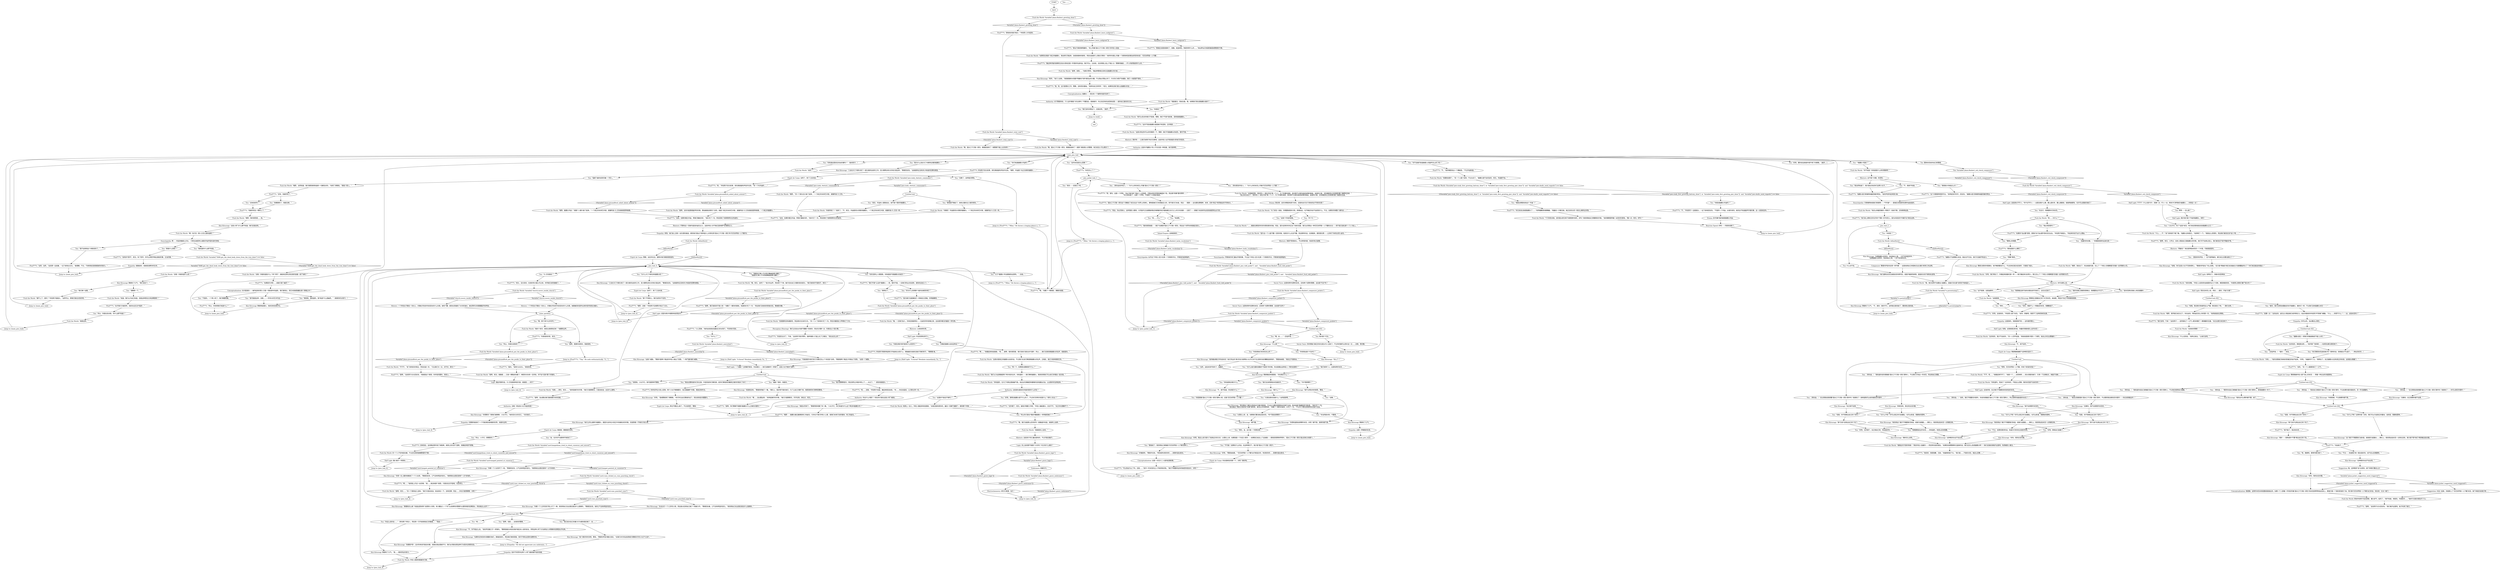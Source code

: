 # PLAZA / PISSFLAUBERT AND FTW
# Near Kineema, two young gentlemen wishing to introduce Martinaise to the SKULLS brand are idling away, looking at the beast of a motor carriage. It is possible to get their jackets if you succeed the red check.
# ==================================================
digraph G {
	  0 [label="START"];
	  1 [label="input"];
	  2 [label="Kim Kitsuragi: “即使没有，我也完全没问题。”"];
	  3 [label="Half Light: 暗示他们是了不起的骷髅头。来吧！"];
	  4 [label="Untitled hub"];
	  5 [label="Pissf****t: “是啊，没必要在我们面前展示你的权威。”"];
	  6 [label="Fuck the World: Variable[\"yard.cuno_clicked_on_cuno_punching_check\"]"];
	  7 [label="Variable[\"yard.cuno_clicked_on_cuno_punching_check\"]", shape=diamond];
	  8 [label="!(Variable[\"yard.cuno_clicked_on_cuno_punching_check\"])", shape=diamond];
	  9 [label="Fuck the World: Variable[\"yard.hangedman_tried_to_shoot_cunoesse_and_missed\"]"];
	  10 [label="Variable[\"yard.hangedman_tried_to_shoot_cunoesse_and_missed\"]", shape=diamond];
	  11 [label="!(Variable[\"yard.hangedman_tried_to_shoot_cunoesse_and_missed\"])", shape=diamond];
	  12 [label="Pissf****t: “你说的太对了，干弟，”金发男子表示赞同，挑衅地朝人行道上吐了口唾沫。“现在会怎么样？”"];
	  13 [label="Savoir Faire: 这里有两件狂野的夹克，还有两个狂野的警察，这会是巧合吗？"];
	  14 [label="Fuck the World: “去他妈的警察！！！”"];
	  15 [label="Composure: 警督的声音向往常一样平静——这是他用自己的配枪见证过暴力和死亡的证明。"];
	  16 [label="Pissf****t: “夹克怎么了？”"];
	  17 [label="You: “你为什么觉得那个组织会接受你呢？”"];
	  18 [label="You: “喂，金……”（压低声音。）"];
	  19 [label="Half Light: 这些家伙不吓人，*你*也不吓人——这里没我什么事。要么是祈求，要么是霸凌。或者两者都有。也许可以直接问他们？"];
	  20 [label="Kim Kitsuragi: “可能是因为他们的行为模式怎么个*非语言*法吧，”警督替两个叛逆少年做出了回答。“这是一个威胁。”"];
	  21 [label="Pissf****t: “话说，如果你看见辛迪，带我们像她问好，”他补充了一句，然后回到了他刚刚拜访过的虚空。"];
	  22 [label="Fuck the World: “哦耶，”另一个家伙也兴奋了起来。“一个真正的未来艺术家，就像阿诺·凡·艾克。”"];
	  23 [label="You: “那我就不确定了。她有点康米主义者的倾向。”"];
	  24 [label="Suggestion: 哦，这种需求*会*出现的。接下来我们要这么办："];
	  25 [label="Fuck the World: IsKimHere()"];
	  26 [label="IsKimHere()", shape=diamond];
	  27 [label="!(IsKimHere())", shape=diamond];
	  28 [label="You: “那是什么意思？”"];
	  29 [label="You: “骷髅头国王！把我们的脑袋做成干缩人头吧！”"];
	  30 [label="Conceptualization: 很遗憾。这两件夹克本来是要成就彼此的。如果一个人穿着一件背后写着‘弱水三千只取一尿饮’的夹克孤零零地站在街上，那就只是一个喜欢尿液的个体。而只靠‘花花世界我一人干翻’自己的话，坦白讲，又太一般了。"];
	  31 [label="Fuck the World: Variable[\"plaza.pissandfuck_asked_about_armour\"]"];
	  32 [label="Variable[\"plaza.pissandfuck_asked_about_armour\"]", shape=diamond];
	  33 [label="!(Variable[\"plaza.pissandfuck_asked_about_armour\"])", shape=diamond];
	  34 [label="Rhetoric: 这不是个问题，别深究。"];
	  35 [label="Pissf****t: “当然，当然，”金发男一边说着，一边飞快地点点头。“能理解。不过，干弟和我还是很感谢你的努力。”"];
	  36 [label="You: “我只想聊聊音乐，现在突然之间就冲突上了……太过了。”（紧张地摇摇头。）"];
	  37 [label="Kim Kitsuragi: “你想聊天？那我们就聊聊，小伙子们。”他的目光与你交汇。“问问他们。”"];
	  38 [label="Fuck the World: “是啊，老兄……”另一个很快加入进来。“我们只是说说话，高谈阔论一下。没有犯罪。而且……你也只是想聊聊，对吧？”"];
	  39 [label="Fuck the World: “不不不，”他飞快地向你保证，然后后退一步。“只比我们大一点，对不对，尿兄？”"];
	  40 [label="You: “炸了它！”"];
	  41 [label="Kim Kitsuragi: “哇哦，你们这些小伙子可真有野心，”警督的声音在广场上回荡。“还只是*预备役*就已经准备在计划颠覆骷颅头了？你们肯定能走的很远！”"];
	  42 [label="Untitled hub (02)"];
	  43 [label="You: “你打算把夹克送给我们吗？那样的话，拒绝就太不礼貌了。”（伸出你的手。）"];
	  44 [label="Jump to: [main_piss_hub]"];
	  45 [label="Logic: 坟上加坟那不就是个大坑吗？坑又有什么难的？"];
	  46 [label="Encyclopedia: 尽管他的词汇量似乎很贫瘠，不过这个年轻人至少在某一个领域有专长，尽管真的挺狭隘的。"];
	  47 [label="Fuck the World: “因为当一个人能干翻一切的时候，他其实什么也没干翻。而且那样的话，在我看来，感觉很光荣——让你的下体完全深入虚无。”"];
	  48 [label="Fuck the World: “如果现在我是个真正的骷髅头，我会把它顶起来，涂成棕榈树的颜色，然后在底部打上霓虹灯照亮！”他同伴衣服上写着一个更简单但却更加讲究的标语：‘花花世界我一人干翻’。"];
	  49 [label="You: “我为什么没在马丁内斯附近看到骷髅头？”"];
	  50 [label="Pissf****t: “他被吊死在一颗树上了。”"];
	  51 [label="Kim Kitsuragi: “什么事？”"];
	  52 [label="You: （提高你的声音。）“还不是预备役，都已经立志要当国王了？”"];
	  53 [label="Pissf****t: “你真他妈的老，老兄。”"];
	  54 [label="Logic: 据此判断的话，凡·艾克是某种音乐家。或者是……杀手？"];
	  55 [label="Fuck the World: “去你妈的，我才不会给你，”另一人厉声说道。“我爸爸是德尔塔的一个律师。他会让你交出警徽的！”"];
	  56 [label="Kim Kitsuragi: “没事的。反正我哪件都不会穿。”"];
	  57 [label="You: “我们换个话题。”"];
	  58 [label="Jump to: [main_piss_hub]"];
	  59 [label="Pissf****t: 你的吼声在大街上回荡，两个小伙子微微颤抖，低头看着脚下的鞋，假装没有听见。"];
	  60 [label="Jump to: [piss_hub_4]"];
	  61 [label="You: “我已经对自己的暴力行为感到很后悔了，金……”"];
	  62 [label="Half Light: 还因为刚才的震惊有些慌乱吗？"];
	  63 [label="You: “哇哦。我没意识到居然这么严重。那还是忘了吧。”（随它去吧。）"];
	  64 [label="Fuck the World: “没错！你能知道些什么？举个例子：谁能肯定旅社背后真的挂着一具尸体呢？”"];
	  65 [label="Fuck the World: Variable[\"plaza.flaubert_grave_endurance\"]"];
	  66 [label="Variable[\"plaza.flaubert_grave_endurance\"]", shape=diamond];
	  67 [label="!(Variable[\"plaza.flaubert_grave_endurance\"])", shape=diamond];
	  68 [label="Encyclopedia: 似乎这个年轻人至少在某一个领域有专长，尽管真的挺狭隘的。"];
	  69 [label="main_piss_hub"];
	  70 [label="Pissf****t: “他们身上拥有无穷无尽的*干翻一切*的范儿，因为非语言的*作案手法*臭名远扬。”"];
	  71 [label="Jump to: [main_piss_hub]"];
	  72 [label="Kim Kitsuragi: “工会在马丁内斯分担了一部分维持治安的工作，至少跟帮派有关的地方是这样，”警督回复到。“这就是附近没有多少有组织犯罪的原因。”"];
	  73 [label="Fuck the World: “你知道的，在马丁内斯这里搞搞气氛。给这台充满痛苦和磨难的旧机器加点油，让这里好好运转起来。”"];
	  74 [label="Kim Kitsuragi: “别跟我*呃*。这对你来说可能没问题，但是在我这里就不行。我们必须尝试把这种行为扼杀在萌芽状态。”"];
	  75 [label="Jump to: [main_piss_hub]"];
	  76 [label="piss_jacket_hub_1"];
	  77 [label="Drama: 我在想，这份诗情是来源于夹克，还是完全衍生于其他完全不同的东西？"];
	  78 [label="You: “你觉得这是个巧合吗？”"];
	  79 [label="Kim Kitsuragi: “怎么了？”"];
	  80 [label="You: “我们有两个人，这里有两件夹克……”"];
	  81 [label="You: “不过。如果有需求的话，知道它们的存在总是好的吧。”"];
	  82 [label="Pissf****t: “是的。”他用力点点头。“真他妈老。”"];
	  83 [label="You: “但是，你不想表达自己的个性吗？”"];
	  84 [label="Untitled hub (03)"];
	  85 [label="You: （压低声音。）“是的——夹克。”"];
	  86 [label="Fuck the World: “去你妈的，那就拿去吧……”他环顾广场四周——大家现在都注意到他了。"];
	  87 [label="Pissf****t: “冷血条子……”"];
	  88 [label="Fuck the World: (Variable[\"pier.cindy_first_greeting_balcony_done\"]  or  Variable[\"pier.cindy_first_greeting_pier_done\"])  and  Variable[\"pier.skulls_send_regards\"] == false"];
	  89 [label="(Variable[\"pier.cindy_first_greeting_balcony_done\"]  or  Variable[\"pier.cindy_first_greeting_pier_done\"])  and  Variable[\"pier.skulls_send_regards\"] == false", shape=diamond];
	  90 [label="!((Variable[\"pier.cindy_first_greeting_balcony_done\"]  or  Variable[\"pier.cindy_first_greeting_pier_done\"])  and  Variable[\"pier.skulls_send_regards\"] == false)", shape=diamond];
	  91 [label="Jump to: [main_piss_hub]"];
	  92 [label="You: “我很高兴你能这么问！”"];
	  93 [label="Empathy: 他并不欣赏你在两个小阿飞面前破坏他的权威。"];
	  94 [label="Fuck the World: Variable[\"plaza.flaubert_composure_jackets\"]"];
	  95 [label="Variable[\"plaza.flaubert_composure_jackets\"]", shape=diamond];
	  96 [label="!(Variable[\"plaza.flaubert_composure_jackets\"])", shape=diamond];
	  97 [label="You: “我必须回答吗？”"];
	  98 [label="You: “是的，我们也想变成酷炫的杀手骷髅头，像你们一样，不过我们没有骷髅头夹克！！！”"];
	  99 [label="You: “真可能是这样，没错……一件伟大的艺术作品！”"];
	  100 [label="Kim Kitsuragi: 警督扬起眉头，但却没有发表评论。"];
	  101 [label="Pissf****t: “小心深渊，”他的金发朋友指着自己的太阳穴，不安地补充到。"];
	  102 [label="Fuck the World: “这我能回答。很多男人一直在寻找*某一个人*。为了所谓的真爱，其实那不过是伪装成亲情的痴迷。追逐的兴奋，还有捕捉到之后填满你整个胸腔的空虚。”\n“我之前也说过了，很多男人一直在寻找*某一个人*。为了所谓的真爱，其实那不过是伪装成亲情的痴迷。追逐的兴奋，还有捕捉到之后填满你整个胸腔的空虚。”"];
	  103 [label="Jump to: [piss_hub_4]"];
	  104 [label="Fuck the World: 有那么一会儿，年轻人看起来有些困惑。“总是还能有更多的。最后一切都不重要了。直到那个时候……”"];
	  105 [label="You: “其实——还是忘了吧。”"];
	  106 [label="You: “为什么不呢？你可以真正的引起骚乱。也可以卧底。很硬核的那种。”"];
	  107 [label="Fuck the World: “喂，弱水三千只取一尿饮，看看是谁来了！做警察干缩人头的材料！”"];
	  108 [label="Savoir Faire: 你的想象力缺乏的实在是太令人沮丧了。不过你的确可以弥补这一点……没错，用问题。"];
	  109 [label="Rhetoric: 那好吧——让我们纵情于知识交换吧。这些年轻人似乎很渴望分享他们的信念。"];
	  110 [label="Authority: 这些家伙能给任何组织提供什么好处？"];
	  111 [label="Fuck the World: IsKimHere()"];
	  112 [label="IsKimHere()", shape=diamond];
	  113 [label="!(IsKimHere())", shape=diamond];
	  114 [label="You: （转向金。）“该死，我们不需要另外那件。你说你更像是‘弱水三千只取一尿饮’那种人，所以我帮你搞到那件夹克了！”"];
	  115 [label="You: “好吧。那我自己留着了。”"];
	  116 [label="Kim Kitsuragi: “好的。我完全没问题。”"];
	  117 [label="Untitled hub (03)"];
	  118 [label="Kim Kitsuragi: “我*已经*在表达自己的个性了。”"];
	  119 [label="Kim Kitsuragi: “这种需求永远不会出现。”"];
	  120 [label="Fuck the World: Variable[\"plaza.pissandfuck_put_the_punks_to_their_place\"]"];
	  121 [label="Variable[\"plaza.pissandfuck_put_the_punks_to_their_place\"]", shape=diamond];
	  122 [label="!(Variable[\"plaza.pissandfuck_put_the_punks_to_their_place\"])", shape=diamond];
	  123 [label="Endurance: 挖掘它们。"];
	  124 [label="You: “我明白了。”"];
	  125 [label="You: “好吧，我明白骷髅头是干什么的了，不过你们的特许权是什么？青年人失业？”"];
	  126 [label="Pissf****t: “喂，我们也能那么肛的好吗！就像道外有道，或者砖上加砖。”"];
	  127 [label="Fuck the World: “为了抓住一条鱼，你需要抛很多次饵，即便如此，也不确定你会不会抓到什么。不过，如果你炸掉整个湖的话……”"];
	  128 [label="Kim Kitsuragi: “这种需求永远不会出现。”"];
	  129 [label="Kim Kitsuragi: 警督低头看着自己的飞行员夹克，耸耸肩，明显对*自己*的制服很满意。"];
	  130 [label="Kim Kitsuragi: 警督叹了口气。“不，真的、真的不行。这样就过度改装了。要拒绝过度改装。”"];
	  131 [label="You: “没事了，这样毫无帮助。”"];
	  132 [label="Jump to: [piss_hub_4]"];
	  133 [label="Rhetoric: 尽管有这一切故作姿态的虚无主义，这些年轻人并不缺乏富有朝气的理想主义。"];
	  134 [label="Reaction Speed: 好吧——手套有线索了。"];
	  135 [label="Rhetoric: 让他发挥失常。"];
	  136 [label="Half Light: 哇哦。这我倒是没料到。你最好骄傲地穿上这件夹克！"];
	  137 [label="Half Light: 现在往夹克上说，然后……是的，开始*大喊*！"];
	  138 [label="You: “不过——知道我们有一套总是好的。说不定以后需要呢。”"];
	  139 [label="Fuck the World: Variable[\"yard.cuno_punched_cuno\"]"];
	  140 [label="Variable[\"yard.cuno_punched_cuno\"]", shape=diamond];
	  141 [label="!(Variable[\"yard.cuno_punched_cuno\"])", shape=diamond];
	  142 [label="Pissf****t: “如果你*没必要*回答，那我们也*没必要*把夹克交出去。”年轻男子摇摇头。“听起来你找不出什么理由。”"];
	  143 [label="Fuck the World: “知道。我们以为自己知道，但是这种想法又来自哪里呢？”"];
	  144 [label="Kim Kitsuragi: “呃哼。”他介入进来。“我很感激你对我那*残暴的汽車*表现出的兴趣，不过我必须阻止你了。针对RCM财产的威胁，我们一向是很严肃的。”"];
	  145 [label="Kim Kitsuragi: “他们通常会住在加姆洛克的燃尽区。或是开着颜色鲜艳、底盘发光的汽車到处游荡。”"];
	  146 [label="Fuck the World: “哦耶，当然知道，我们很愿意把知道的一切都告诉你。”他清了清喉咙。“那是个男人。”"];
	  147 [label="You: “别瞎搅和了。我是法律。”"];
	  148 [label="Fuck the World: Variable[\"plaza.flaubert_piss_told_jacket\"]  and    Variable[\"plaza.flaubert_fuck_told_jacket\"]"];
	  149 [label="Variable[\"plaza.flaubert_piss_told_jacket\"]  and    Variable[\"plaza.flaubert_fuck_told_jacket\"]", shape=diamond];
	  150 [label="!(Variable[\"plaza.flaubert_piss_told_jacket\"]  and    Variable[\"plaza.flaubert_fuck_told_jacket\"])", shape=diamond];
	  151 [label="Jump to: [piss_jacket_hub_1]"];
	  152 [label="Kim Kitsuragi: “穿衣服这个概念对我来说*的确*很熟悉，不过RCM警官穿那种夹克很不合适。除非他是*隐藏很深*的卧底，”他补充了一句。\n“穿衣服这个概念对我来说*的确*很熟悉。甚至比对你更熟悉，”他瞥了一眼你的装扮，补充了一句，“不过RCM警官穿那种夹克很不合适。”"];
	  153 [label="You: “警察公务需要。”"];
	  154 [label="Kim Kitsuragi: “我觉得这个案子不需要我们卧底。或者引起骚乱……事实上，我觉得这些夹克一点用都没有。”"];
	  155 [label="Pissf****t: “那到底是什么事呢？”"];
	  156 [label="Esprit de Corps: 当然了，除了工会本身。"];
	  157 [label="Fuck the World: “哦耶，我的意思是……咄。”"];
	  158 [label="You: “好吧，无所谓了。反正我自己有，而且挺好的。”"];
	  159 [label="Kim Kitsuragi: “随你怎么说吧。”"];
	  160 [label="Half Light: 去他的吧。反正我们不需要他有钱老爸的夹克。"];
	  161 [label="You: （转向金。）“我说过我更喜欢‘弱水三千只取一尿饮’那件，不过既然我没拿到另外那件——你应该拿着这件！”"];
	  162 [label="You: （转向金。）“既然你说自己更像是‘弱水三千只取一尿饮’那种人，那我就要另一件了。”"];
	  163 [label="You: （转向金。）“我说自己更喜欢‘弱水三千只取一尿饮’那件，不过如果你喜欢就给你。另一件也挺酷的。”"];
	  164 [label="You: “呃，随便吧。那两件都归我了。”"];
	  165 [label="Pissf****t: “这个问题是种修辞手法，”他举起张开的手，回复到。“骷髅头是贝斯梅特纳最恶毒的帮派。”"];
	  166 [label="Fuck the World: “哇哦……拜托，老兄……”他举高摊开的手掌。“我们只是聊聊天。只是说说话，这没什么错吧。”"];
	  167 [label="Authority: 没错！把这些小伙子逼进角落！"];
	  168 [label="Pissf****t: “安静一点！”此刻此刻，虚无主义叛逆者已经所剩无几。站在你面前的年轻男子吓得魂飞魄散。“什么……你想干什么？！！这，这些夹克吗？”"];
	  169 [label="Fuck the World: Variable[\"plaza.flaubert_grave_logic\"]"];
	  170 [label="Variable[\"plaza.flaubert_grave_logic\"]", shape=diamond];
	  171 [label="!(Variable[\"plaza.flaubert_grave_logic\"])", shape=diamond];
	  172 [label="Pissf****t: “那台汽車真够残暴的，”背上写着‘弱水三千只取一尿饮’的年轻人说道。"];
	  173 [label="You: “不，我真不知道。”"];
	  174 [label="Kim Kitsuragi: “如果骷髅头发现你，他会掏出匕首，一言不发地刺伤你。”\n“如果骷髅头发现你，他会掏出匕首，一言不发地刺伤你。”"];
	  175 [label="Jump to: [Pissf****t: \"\"Mhm.\" He throws a longing glance a...\"]"];
	  176 [label="Pissf****t: “我们不是*认证的*骷髅头——呃，暂时不是。一旦我们弄出点名堂来，就有机会加入了。”"];
	  177 [label="Pissf****t: “我的意思就是——我们*全都是*弱水三千只取一尿饮。而且这个世界本来就毫无意义。”"];
	  178 [label="Fuck the World: “呃……为什么？”"];
	  179 [label="Kim Kitsuragi: 警督叹了口气。“我……很欣赏这份努力。”"];
	  180 [label="Esprit de Corps: 当然了，除了工会本身。"];
	  181 [label="Kim Kitsuragi: “工会在马丁内斯分担了一部分维持治安的工作，至少跟帮派有关的地方是这样，”警督回复到。“这就是附近没有多少有组织犯罪的原因。”"];
	  182 [label="Untitled hub"];
	  183 [label="You: “不可能！如果有什么的话，在这种情况下，我才是*弱水三千只取一尿饮*。”"];
	  184 [label="You: “为什么不呢？你可以真正的引起骚乱。也可以卧底。很硬核的那种。”"];
	  185 [label="Fuck the World: “这就是屎。”"];
	  186 [label="Fuck the World: “好吧，我们明白了。你看起来就像坨屎一样——我们看起来光彩照人。那又怎么了？”年轻人的眼睛里闪烁着一丝同情的光芒。"];
	  187 [label="You: “皮夹克穿在我身上肯定挺酷的……”"];
	  188 [label="Kim Kitsuragi: “你很英勇，不过我哪件都不穿。”"];
	  189 [label="You: “你不会碰巧知道被害人的盔甲怎么样了吧？”"];
	  190 [label="Kim Kitsuragi: “这是个威胁，”警督代替两个叛逆的年轻人做出了回答。“一种严重的暴力威胁。”"];
	  191 [label="Kim Kitsuragi: “你朝一个12岁的孩子脸上打了一拳。我觉得自己在这里还是没什么阻碍的，”警督回复到。他的口气没有明显的变化。"];
	  192 [label="Untitled hub (03)"];
	  193 [label="You: “是啊，我猜你说得对。我是很老。”"];
	  194 [label="Fuck the World: “哦耶，我早就已经忘记了。你也会的。等到虚无找上你的那一天。”他用食指划过喉咙。"];
	  195 [label="Jump to: [main_piss_hub]"];
	  196 [label="You: “好吧，跟你说话真是件很不得了的事情。”[离开。]"];
	  197 [label="Pissf****t: “哦耶——骷髅头象征着拥抱死亡和虚无，它存在于我们所有人心里，是我们未来行动的载体。死亡和虚无。”"];
	  198 [label="Fuck the World: 年轻人困惑地看着你们俩。"];
	  199 [label="You: “还有别的吗？”"];
	  200 [label="Pissf****t: “而且，你必须承认，这样很抓人眼球。大风笛手正在缓慢却稳定地朝着将经济基础建立在它之上的方向发展——注意了——拿媒介本身来传达信息就是势在必行的。”"];
	  201 [label="You: “你觉得他们的夹克怎么样？”"];
	  202 [label="Kim Kitsuragi: “不，我不知道。你在暗示什么？”"];
	  203 [label="You: “你是谁？”"];
	  204 [label="Jump to: [end]"];
	  205 [label="Fuck the World: Variable[\"plaza.flaubert_leave_midgreet\"]"];
	  206 [label="Variable[\"plaza.flaubert_leave_midgreet\"]", shape=diamond];
	  207 [label="!(Variable[\"plaza.flaubert_leave_midgreet\"])", shape=diamond];
	  208 [label="Fuck the World: “你居然信了？”他笑了。“不，老兄，辛迪是彻头彻尾的骷髅头。一个真正的未来艺术家，就像阿诺·凡·艾克一样。”"];
	  209 [label="Kim Kitsuragi: “我*已经*在表达自己的个性了。”"];
	  210 [label="Encyclopedia: 贝斯梅特纳或者贝斯莫蒂——*不朽者*——是瑞瓦肖西部的犯罪辛迪加组织。"];
	  211 [label="Pissf****t: “骷髅头不会跟猪头说话。彼此也不交谈。他们只会破坏和战斗。”"];
	  212 [label="You: “没事。”"];
	  213 [label="Fuck the World: “跟不上了，是吗？”年轻男子摇摇头。“当然可以，那我们就试点别的吧。”"];
	  214 [label="Kim Kitsuragi: “如果你还有别的问题要问他们，那就赶紧问，然后我们继续调查。我可不想在这里多浪费时间。”"];
	  215 [label="Rhetoric: 我很不愿意承认，不过奇怪的是，他说的有点道理。"];
	  216 [label="Pissf****t: “似乎我们只能思考，但却永远无法*知道*。”"];
	  218 [label="Fuck the World: “哦耶。骷髅头辛迪！”他整个人都兴奋了起来。“一个真正的未来艺术家，就像阿诺·凡·艾克或者是里特维德。”"];
	  219 [label="You: “所以，你是在说我老了？！”"];
	  220 [label="You: “呃……”"];
	  221 [label="Pissf****t: “还有，他被吊死了。”"];
	  222 [label="Jump to: [Pissf****t: \"\"Mhm.\" He throws a longing glance a...\"]"];
	  223 [label="You: “但是，你不想表达自己的个性吗？”"];
	  224 [label="You: “我穿着这身可怕的衣服去抓可怕的人。这也太压抑了。”"];
	  225 [label="You: “*警察*事务。”"];
	  226 [label="Authority: 对于警督来说，介入这件事是个好主意吗？不要回应，直接离开。你之后还有机会回来处理——按你自己喜欢的方式。"];
	  227 [label="Kim Kitsuragi: “我觉得这个案子不需要我们卧底。或者引起骚乱……事实上，我觉得这些夹克一点用都没有。”"];
	  228 [label="Empathy: 奇怪。他们身上没有一丝仇恨的痕迹。感觉他们是出于某种道义上的责任而‘弱水三千只取一尿饮’和‘花花世界我一人干翻’的。"];
	  229 [label="You: “妈的，我配不上一件酷炫的夹克，我糟糕透了。”"];
	  230 [label="Empathy: 这是真的。他就是做不到——这叫做同理心。"];
	  231 [label="Fuck the World: “你知道吗，死条子？去你妈的，不是这么回事，我的夹克是不会给你的！”"];
	  232 [label="Fuck the World: “千万别告诉她，说你是从尿兄和干弟那里听来的，好吗？我觉得她自己想要那双手套。”他的眼睛里带着一丝恳求的意味。“酷一点，老兄，好吗？”"];
	  233 [label="Authority: 你出什么问题了？现在你只是在这些小阿飞赋权。"];
	  234 [label="Pissf****t: “啊……”他的脸上闪过一丝恐惧。“我……我没有那个意思。只是玩玩文字游戏，仅此而已。”"];
	  235 [label="You: “呃……什么？”"];
	  236 [label="You: “这是个可怕的隐喻。”"];
	  237 [label="Fuck the World: Variable[\"TASK.get_the_dead_body_down_from_the_tree_done\"] == false"];
	  238 [label="Variable[\"TASK.get_the_dead_body_down_from_the_tree_done\"] == false", shape=diamond];
	  239 [label="!(Variable[\"TASK.get_the_dead_body_down_from_the_tree_done\"] == false)", shape=diamond];
	  240 [label="You: “*骷髅头*是谁？”"];
	  241 [label="Fuck the World: “你不知道？你到底是什么样的警察啊？”"];
	  242 [label="You: “关于*骷髅头*的话题就到这里吧。”（总结。）"];
	  243 [label="Pissf****t: “因为我们也能像他们一样病态又恶毒。你等着瞧吧。”"];
	  244 [label="Pissf****t: “话说，如果你看见辛迪，带我们像她问好，”他补充了一句，然后回到了他刚刚拜访过的虚空。"];
	  245 [label="You: “你知道这里发生的凶杀案吗？”（指向院子。）"];
	  246 [label="Kim Kitsuragi: “那要我怎么做？知道这里有两个妄想的小流氓，有兴趣加入一个专门以劫車和杀警察为主要领域的犯罪团伙，然后就这么走开？”"];
	  247 [label="Kim Kitsuragi: 警督看起来很困惑。“你在暗示什么？”"];
	  248 [label="Kim Kitsuragi: “好吧，我这么说只是为了结束这次的讨论：从理论上讲，如果我是一个失足小青年——如果我已经走上了这条路——那我觉得两种声明中，‘弱水三千只取一尿饮’是比较有力的那个。”"];
	  249 [label="You: “拜托，金，这只是一个思想训练！”"];
	  250 [label="Kim Kitsuragi: “我不会穿那件夹克的。”"];
	  251 [label="Kim Kitsuragi: “我*已经*在表达自己的个性了。”"];
	  252 [label="Kim Kitsuragi: 警督注意到你很激动，张开嘴想要说什么，不过后来还是决定放弃，只是摇了摇头。"];
	  253 [label="Fuck the World: “是啊，老兄。就像是……已经一脚踏进坟墓了。难怪你对未来一无所知。你不会*活到*那个时候的。”"];
	  254 [label="end"];
	  255 [label="Pissf****t: “那就应该是棕榈树了，就像，崧蓝绿色。狗屁热带什么的……”他似梦似幻地凝视着曷城警督的汽車。"];
	  256 [label="Fuck the World: “这部分陈述你可以好好斟酌一下，警察：我们不是骷髅头的成员。暂时不是。”"];
	  257 [label="Rhetoric: 这些孩子词汇量还是有的，不过可能没脑子。"];
	  258 [label="Kim Kitsuragi: “好吧，”警督耸耸肩。“‘花花世界我一人干翻’似乎更适合你，考虑到你的……英勇的退出尝试。”"];
	  259 [label="Empathy: 你可以的。没必要这么残忍。"];
	  260 [label="You: （转向金。）“我知道你说自己更像是‘弱水三千只取一尿饮’那种人，不过我还是想自己留着。”"];
	  261 [label="You: “但是，你不想表达自己的个性吗？”"];
	  262 [label="Fuck the World: 黑发年轻男子站在那里，垂头丧气。起风了。“我不知道，埃里克。外面很冷……”他终于还是对朋友开了口。"];
	  263 [label="Kim Kitsuragi: “挑个更好的时间吧，警官。”警督的声音冷酷又坚定。“在我们对付完这些想成为警察杀手的小伙子*之后*。”"];
	  264 [label="Fuck the World: Variable[\"plaza.pissandfuck_put_the_punks_to_their_place\"]"];
	  265 [label="Variable[\"plaza.pissandfuck_put_the_punks_to_their_place\"]", shape=diamond];
	  266 [label="!(Variable[\"plaza.pissandfuck_put_the_punks_to_their_place\"])", shape=diamond];
	  267 [label="Fuck the World: Variable[\"plaza.flaubert_composure_jackets\"]"];
	  268 [label="Variable[\"plaza.flaubert_composure_jackets\"]", shape=diamond];
	  269 [label="!(Variable[\"plaza.flaubert_composure_jackets\"])", shape=diamond];
	  270 [label="Esprit de Corps: 你总是疯狂的那一个，对吧？那好吧。"];
	  271 [label="You: “我不会再用这个来取悦你了。”"];
	  272 [label="You: “所以，你是在告诉我，你什么都不知道？”"];
	  273 [label="Fuck the World: “是啊，部落……”他表示赞同。“像这种警車应该有合适骷髅头的价值……”"];
	  274 [label="Pissf****t: “呃，”年轻男子目光呆滞，用充满渴望的声音评论到。“有一个叫辛迪的……”"];
	  275 [label="You: “这里的气氛还不够吗？”"];
	  276 [label="You: “所以你只是在*假装*跟骷髅头一样卑鄙恶毒了？”"];
	  277 [label="Pissf****t: “呃，首先，这是一个声明，*未必*就代表了我这个人的特质，尽管这样的声明的确很有个性。而且我*的确*喜欢尿尿……”\n“你已经知道了，这是一个声明，不是我个人性格的描述。”"];
	  278 [label="Fuck the World: Variable[\"plaza.flaubert_red_check_composure\"]"];
	  279 [label="Variable[\"plaza.flaubert_red_check_composure\"]", shape=diamond];
	  280 [label="!(Variable[\"plaza.flaubert_red_check_composure\"])", shape=diamond];
	  281 [label="Jump to: [main_piss_hub]"];
	  282 [label="You: “喂，我*只有*42岁好吗！”"];
	  283 [label="Fuck the World: “那个不用担心。我们会弥补不足的。”"];
	  284 [label="Fuck the World: “你撒谎！辛迪是彻头彻尾的骷髅头。一个真正的未来艺术家，就像阿诺·凡·艾克一样。”"];
	  285 [label="You: “那就成了，我觉得自己更像是‘花花世界我一人干翻’那种人。”"];
	  286 [label="Variable[\"plaza.jacket_suggestion_need_triggered\"]"];
	  287 [label="Variable[\"plaza.jacket_suggestion_need_triggered\"]", shape=diamond];
	  288 [label="!(Variable[\"plaza.jacket_suggestion_need_triggered\"])", shape=diamond];
	  289 [label="Esprit de Corps: 警督，站在你左边，通常对他们都是很宽容的。"];
	  290 [label="You: （转向金。）“还记得我说我想要‘弱水三千只取一尿饮’那件吗？我拿到了——你可以拿另外那件！”"];
	  291 [label="Esprit de Corps: 警督看着年轻人脱下身上的夹克——带着一种淡淡的消遣意味。"];
	  292 [label="Fuck the World: Variable[\"yard.hanged_pointed_at_cunoesse\"]"];
	  293 [label="Variable[\"yard.hanged_pointed_at_cunoesse\"]", shape=diamond];
	  294 [label="!(Variable[\"yard.hanged_pointed_at_cunoesse\"])", shape=diamond];
	  295 [label="Fuck the World: “妈的闭嘴，”年轻人从紧闭的齿缝里挤出几个词来，眼里满是惊恐。“你是想让害我们暴尸街头吗？”"];
	  296 [label="You: 要来夹克给你自己和警督。"];
	  297 [label="You: Variable[\"plaza.flaubert_red_check_composure\"]"];
	  298 [label="Variable[\"plaza.flaubert_red_check_composure\"]", shape=diamond];
	  299 [label="!(Variable[\"plaza.flaubert_red_check_composure\"])", shape=diamond];
	  300 [label="Savoir Faire: 这里有两件狂野的夹克，还有两个狂野的警察，这会是*巧合*吗？"];
	  301 [label="Half Light: 不不不！什么也别*问*。狡猾一点，吓人一点。男孩子们梦想成为骷髅头……利用这一点！"];
	  302 [label="You: （指着你的衣服。）“你看看我穿的这身垃圾！”"];
	  303 [label="Fuck the World: Variable[\"tc.pornotuning\"]"];
	  304 [label="Variable[\"tc.pornotuning\"]", shape=diamond];
	  305 [label="!(Variable[\"tc.pornotuning\"])", shape=diamond];
	  306 [label="some_quickery"];
	  307 [label="Jump to: [piss_hub_4]"];
	  308 [label="Fuck the World: Variable[\"plaza.flaubert_total_cunt\"]"];
	  309 [label="Variable[\"plaza.flaubert_total_cunt\"]", shape=diamond];
	  310 [label="!(Variable[\"plaza.flaubert_total_cunt\"])", shape=diamond];
	  311 [label="Kim Kitsuragi: “这些小阿飞什么都不知道。我们还是走吧。”"];
	  312 [label="Kim Kitsuragi: “好像是吧，”警督评论到。“特别是考虑到你的……英勇的退出尝试。”"];
	  313 [label="Kim Kitsuragi: 警督叹了口气。“我们该走了。”"];
	  314 [label="Authority: 这些叫*骷髅头*的人不仅仅是一种权威。他们是神明。"];
	  315 [label="Untitled hub"];
	  316 [label="Kim Kitsuragi: “很好——我希望你*不要*表达自己的个性。”"];
	  317 [label="You: “你是说骷髅头辛迪吗？”"];
	  318 [label="You: “威胁？很好。我喜欢。”"];
	  319 [label="Jump to: [piss_hub_4]"];
	  320 [label="Kim Kitsuragi: “你试过打一个12岁的小孩，而且差点还把自己搞了个筋疲力尽，”警督回复着，口气没有明显的变化。“我觉得自己在这里还是没什么阻碍的。”"];
	  321 [label="Jump to: [piss_hub_4]"];
	  322 [label="Fuck the World: “但是要用没有威胁性，而且绝对合法的方式，”另一个人飞快地补充了一句，然后对着朋友小声嘀咕了几句。"];
	  323 [label="Perception (Hearing): ‘我们之后会从内部干翻整个系统的，现在先冷静一点。伤害会以十倍计算。’"];
	  324 [label="Pissf****t: 年轻男子默默举起两只手指放在太阳穴上，想象着扣动扳机发射子弹的样子。“嘶嘶嘶-啪。”"];
	  325 [label="Pissf****t: “可以到此为止了吗，还是……”其中一件夹克的主人不耐烦地问到。“我们不需要参加你的秘密耳语派对，对吧？”"];
	  326 [label="Pissf****t: “该死，”另一个人重重地叹了一口气。"];
	  327 [label="You: “请解释一下。”"];
	  328 [label="Fuck the World: “就是这样。”"];
	  329 [label="Electrochemistry: 把它们填满，宝贝！"];
	  330 [label="Pissf****t: “我，呃，这只是理论工作，警察。没有现实基础。”他转向自己的同伴：“老兄，如果现在我们是认证骷髅头的话……”"];
	  331 [label="Fuck the World: “哦，老兄，当然了！”他大叫出声，然后停了下来，脑子还在加工问题的其余部分。“我们他妈的不是孩子，老兄！”"];
	  332 [label="Fuck the World: “我们认为这更像是两个特许权的合并，你知道的——我们俩和骷髅头。我真觉得我们可以给它多增加一些东西。”"];
	  333 [label="You: （转向黑发年轻人。）“为什么你的夹克上写着‘花花世界我一人干翻’？”"];
	  334 [label="Pissf****t: “无所谓了，老兄。娘炮才需要工作呢。”年轻人皱起眉头，忿忿不平。“反正你也理解不了。”"];
	  335 [label="Kim Kitsuragi: “他们之所以被称为骷髅头，是因为当你在大街正中央被枪杀的时候，流浪狗唯一不啃的只有头骨。”"];
	  336 [label="Pissf****t: “弱水三千只取一尿饮这个词概括了发生在这个世界上的挣扎，事物是被它们的表象定义的，而不是它们本身。而且——我猜——这也跟社群精神、未来，还有*真正*欣赏彼此的不同有关。”"];
	  337 [label="Fuck the World: Variable[\"plaza.flaubert_lacks_vocabulary\"]"];
	  338 [label="Variable[\"plaza.flaubert_lacks_vocabulary\"]", shape=diamond];
	  339 [label="!(Variable[\"plaza.flaubert_lacks_vocabulary\"])", shape=diamond];
	  340 [label="You: “为什么每次遇到变酷的*可能性*的时候，你总是摆出这种高人一等的态度呢？”"];
	  341 [label="You: “你知道我在暗示什么。”"];
	  342 [label="You: “我们应该把那些夹克搞到手。”"];
	  343 [label="Pissf****t: “是啊，老兄，小声点。当有人假装自己是骷髅头的时候，他们可不会掉以轻心。我们甚至还不是*预备役*呢。”"];
	  344 [label="Fuck the World: “看看这坨可爱的狗屎！”黑发年轻人指着你——然后转向他的朋友。“如果到处跟警察称兄道弟的话，我们还怎么变成骷髅头啊？！我们还是赶紧离开这里吧，免得被别人看见。”"];
	  345 [label="Jump to: [Pissf****t: \"\"Mhm.\" He throws a longing glance a...\"]"];
	  346 [label="Fuck the World: Variable[\"church.ravers_inside_church\"]"];
	  347 [label="Variable[\"church.ravers_inside_church\"]", shape=diamond];
	  348 [label="!(Variable[\"church.ravers_inside_church\"])", shape=diamond];
	  349 [label="You: “我们没时间管这个。还是走吧。”[离开。]"];
	  350 [label="You: “你们知道骷髅头辛迪吗？”"];
	  351 [label="Pissf****t: “嗯。”他瞥了一眼锐影，满眼的渴望。"];
	  352 [label="You: “相信我，我知道的。我*知道*什么是幽灵。”（揉揉你的太阳穴。）"];
	  353 [label="You: 绝对是个巧合。"];
	  354 [label="Pissf****t: “该死的*哲学*，老兄。有了哲学，你可以用哲学做出激进的事。正当的事。”"];
	  355 [label="You: “等等，花花世界我一人干翻，你有个有钱的老爸？”"];
	  356 [label="Untitled hub (02)"];
	  357 [label="You: “为什么不呢？这两件是一对的。我们可以引起真正的骚动。去卧底。很硬核那种。”"];
	  358 [label="You: “当然，这些夹克吓到你了。挺酷的。”"];
	  359 [label="Fuck the World: “是啊，当你问起那套盔甲的时候，那姑娘就会絮叨个没完。她是个真正的未来艺术家，就像阿诺·凡·艾克或者是里特维德。一个真正的骷髅头。”"];
	  360 [label="Jump to: [main_piss_hub]"];
	  361 [label="You: “别惹我，小伙子们。我可是那种坏警察。”"];
	  362 [label="You: “我知道你什么都不知道。”"];
	  363 [label="You: “我当然知道了，我只是在测试你们这帮小伙子。”"];
	  364 [label="Fuck the World: “……就能在更短的时间内得到更多的鱼。而且，因为宝贵的时间正在飞快的流逝，我们必须想出一种花花世界我一人干翻的办法——而不是沉浸在某*一个人*身上。”"];
	  365 [label="You: “*你*想穿哪件？”"];
	  366 [label="You: “先生们，我需要你们的夹克。”"];
	  367 [label="Fuck the World: “我能看见，亮如白昼。哦，如果我们现在是骷髅头就好了……”"];
	  368 [label="Kim Kitsuragi: “你想知道我会穿哪件夹克，对吧？都不穿。我两件都不穿。”"];
	  369 [label="Pissf****t: “好吧，去他妈的。”年轻男人脱下夹克。“给你，拿着吧。我受不了这种悲惨的玩意。”"];
	  370 [label="Fuck the World: “不不，呃……”他看起来吓坏了。“他是一个……志愿律师……彻头彻尾的婊子。引用一下法律条文，刷盘子洗碗……”"];
	  371 [label="You: （转向金。）“还记得我说我想要‘弱水三千只取一尿饮’那件吗？我拿到了！真希望我可以给你搞到另外那件……”"];
	  372 [label="Esprit de Corps: 警督略微被眼下这种情况逗乐了。"];
	  373 [label="You: （转向金。）“我知道你说你更像是‘弱水三千只取一尿饮’那种人，不过我们只有这一件夹克，而且我自己想要。”"];
	  374 [label="You: 等等——怎么做？"];
	  375 [label="Kim Kitsuragi: “我完全可以哪件都不要，谢了。”"];
	  376 [label="Pissf****t: “我不能了。我没有夹克……”"];
	  377 [label="Pissf****t: “所以，你觉得我们知道什么？”"];
	  378 [label="Pissf****t: “呃……没错，”年轻男子说道，看起来很没自信。“你……你应该退后，让沉默主宰一切。”"];
	  379 [label="Jump to: [Empathy: \"He did not appreciate you undermini...\"]"];
	  380 [label="Jump to: [Half Light: \"A threat? Retaliate immediately. Yo...\"]"];
	  381 [label="You: 什么也不说。"];
	  382 [label="Fuck the World: “哦，我已经等不及要加入骷髅头。底盘灯实在是*该死的*咄咄逼人。”"];
	  383 [label="piss_hub_4"];
	  384 [label="Pissf****t: “啊……”他看起来有些困惑。“呃……是啊，我的意思是，我们目前只是在说*实践*，所以……我们无意损害骷髅头的名声。或者是你。”"];
	  385 [label="Fuck the World: 另一个人不安地扭动着，不过还在继续偷瞄警督的汽車。"];
	  386 [label="Kim Kitsuragi: “装饰着幼稚文字的皮夹克？他们传达的‘意识形态’能帮助小伙子们对于生活和时尚的糟糕选择辩护。”警督耸耸肩。“我反正不是粉丝。”"];
	  387 [label="Kim Kitsuragi: “做什么？”"];
	  388 [label="You: “大家会拿夹克做什么？当然是穿啊。”"];
	  389 [label="You: “从理论上讲，金，如果我们要没收这些夹克，*你*可能会穿哪件？”"];
	  390 [label="Pissf****t: “这并不是说骷髅头就是婊子和混球。正好相反……”"];
	  391 [label="Pissf****t: 没有回应。金发叛逆青年挠了挠脸颊，故意让目光四下游移。他看起来很不舒服。"];
	  392 [label="You: “你这么说的话……”（转向两个年轻人，然后用一只手指悄悄自己的脑袋。）“狗食！”"];
	  393 [label="Fuck the World: “喂，弱水三千只取一尿饮，看看是谁来了！是那个霸凌别人的警察。他已经没人可以欺负了。”"];
	  394 [label="Pissf****t: “哦耶，没错！”年轻男子互相赞许地点了点头。"];
	  395 [label="You: “这不是屎，这是迪斯科……”"];
	  396 [label="Fuck the World: “没错！你能知道什么呢？”"];
	  397 [label="Empathy: 就像谋杀。或者是浪费你的生命。"];
	  398 [label="Fuck the World: “别跟他说那个，”另一个人插了进来，不过太迟了。“骷髅头是不会闲谈的，老兄。辛迪就不会。”"];
	  399 [label="Pissf****t: “不，”年轻男子一边摇摇头，一边飞快地回复到。“不是同一个辛迪。从城外来的。她完全不知道盔甲手套的事，这一点是肯定的。”"];
	  400 [label="Kim Kitsuragi: “真是太荒谬了。”警督愤怒地瞥了你一眼。“小伙子们，你们知道为什么这个帮派叫骷髅头吗？”"];
	  401 [label="Half Light: 像小婊子一样害怕……"];
	  402 [label="Kim Kitsuragi: “你朝一个小女孩开了一枪，”警督回复到，口气没有明显的变化。“我想我在这里还是有*一点*余地的。”"];
	  403 [label="Pissf****t: “是啊，我们他妈的不是小孩！”他瞥了一眼你的搭档，快速地补充了一句：“而且我们没他妈的刚谁对抗。情绪很冷静。”"];
	  404 [label="Rhetoric: ‘预备役？’肯定是等级体系的一个术语。可能是底层的。"];
	  405 [label="Conceptualization: 也许是真的——被吊起来的男人只是一场表演中的道具，我们是观众，而艺术家就隐藏在某个黑暗之中？"];
	  406 [label="Pissf****t: “像这种时髦的屎黄色活动头骨肯定是一件很好的战利品。我们可以，比如说，在后视镜上挂上干缩人头！警察的脑袋……吓人的部落装饰什么的。”"];
	  407 [label="You: “你的言辞让人很困惑。你到底是不是骷髅头的成员？”"];
	  408 [label="You: “所以，小子们，想喂狗吗？”"];
	  409 [label="Kim Kitsuragi: “我不太明白你的意思，警探。”"];
	  410 [label="Pissf****t: “他妈的，我很抱歉，兄弟。”他羞愧地低下头。“我只是……不喜欢对抗，就这么回事……”"];
	  411 [label="You: “为什么？”"];
	  412 [label="You: “为什么马丁内斯没有骷髅头呢？”"];
	  413 [label="Fuck the World: Variable[\"pier.cindy_rhetoric_communist\"]"];
	  414 [label="Variable[\"pier.cindy_rhetoric_communist\"]", shape=diamond];
	  415 [label="!(Variable[\"pier.cindy_rhetoric_communist\"])", shape=diamond];
	  416 [label="You: “其实，辛迪本人跟我说过，她不是个很好的骷髅头。”"];
	  417 [label="Kim Kitsuragi: 警督叹了口气。"];
	  418 [label="Half Light: 他明白了。消极对抗型奉承。"];
	  419 [label="Kim Kitsuragi: “好的。我完全没问题。”"];
	  420 [label="Pissf****t: “是啊，”金发男子点头回复到。“我们离开这里吧。条子利用了我们。”"];
	  421 [label="Half Light: 一个威胁？立即展开报复。你会看见——他们会像树叶一样倒下。这些小伙子根本*没种*。"];
	  422 [label="You: “我会去警局查你们的记录，半夜闯进你们俩的家，趁你们俩他妈的睡得正香的时候杀了你们！！！”"];
	  423 [label="Kim Kitsuragi: “你用一支上膛的枪瞄准了一个小女孩，”警督回复到，口气没有明显的变化。“我想我在这里还是有*一点*余地的。”"];
	  424 [label="Pissf****t: “是啊，”金发男子点头回复到。“我就是这个意思。你年轻的要命，别担心。”"];
	  425 [label="Jump to: [piss_hub_4]"];
	  426 [label="Conceptualization: 这是一对活力二人组的起源故事。"];
	  427 [label="Fuck the World: “天啦……”他的双肩被沉甸甸的悲痛压的抬不起来。“好吧，”他最终开了口。“我明白了。反正骷髅头也没有真正的标语，这真是太愚蠢了。”"];
	  428 [label="Fuck the World: Variable[\"plaza.flaubert_greeting_done\"]"];
	  429 [label="Variable[\"plaza.flaubert_greeting_done\"]", shape=diamond];
	  430 [label="!(Variable[\"plaza.flaubert_greeting_done\"])", shape=diamond];
	  431 [label="You: “非语言？”"];
	  432 [label="Fuck the World: “哦。一旦我们加入，你肯定就能明白——在虚空将你吞噬之前，这会是你看见的最后一样东西。”"];
	  433 [label="You: “等一下，犯罪团伙要推销干什么？”"];
	  434 [label="You: （转向金发年轻人。）“为什么你的夹克上写着‘弱水三千只取一尿饮’？”"];
	  435 [label="Esprit de Corps: 相信我，跟随我的领导。"];
	  436 [label="Jump to: [piss_hub_4]"];
	  437 [label="You: “小伙子们，有了*这些*夹克，你们肯定很快就会变成骷髅头之王！”"];
	  438 [label="Kim Kitsuragi: “都不要。”"];
	  439 [label="Pissf****t: “那他妈的是闪电丸！”年轻男人大叫起来。"];
	  440 [label="Fuck the World: Variable[\"plaza.flaubert_nonverbal\"]"];
	  441 [label="Variable[\"plaza.flaubert_nonverbal\"]", shape=diamond];
	  442 [label="!(Variable[\"plaza.flaubert_nonverbal\"])", shape=diamond];
	  443 [label="You: “是啊，但是……去他妈的警察。”"];
	  444 [label="Kim Kitsuragi: “不。你不能这么说。”他的声音像刀子一样锋利。“警察冒着生命危险保护瑞瓦肖人民的安全，然而这种小阿飞只会拿加入杀警察的犯罪团伙开玩笑。”"];
	  445 [label="Fuck the World: “凶杀？”"];
	  446 [label="You: “你确定骷髅头会说这种话？”"];
	  447 [label="Kim Kitsuragi: “反正我不会穿。”"];
	  448 [label="Conceptualization: 骷髅头——现在有一个强势的组织名称了。"];
	  449 [label="You: “我的衣服让我感觉很难过，我需要找点*乐子*。”"];
	  450 [label="Kim Kitsuragi: “这个案子不需要我们去卧底。或者是引起骚动……事实上，我觉得这些夹克一点用也没有。我只是不想*他们*再穿着这些衣服。”"];
	  451 [label="Untitled hub (04)"];
	  452 [label="You: “我能去哪里找到这个‘辛迪’？”"];
	  453 [label="Drama: 他*的确*指的就是骷髅头辛迪。"];
	  454 [label="Kim Kitsuragi: “但是我没有，”警督突然插了一嘴。“事实上，我非常不喜欢他们，为了让自己冷静下来，我愿意把你们俩带回警局。”"];
	  455 [label="Fuck the World: “喂……没必要这样。”他举起摊开的手掌。“我们只是聊聊天。开开玩笑。放松点，老兄。”"];
	  456 [label="Fuck the World: Variable[\"plaza.pissandfuck_put_the_punks_to_their_place\"]"];
	  457 [label="Variable[\"plaza.pissandfuck_put_the_punks_to_their_place\"]", shape=diamond];
	  458 [label="!(Variable[\"plaza.pissandfuck_put_the_punks_to_their_place\"])", shape=diamond];
	  459 [label="Jump to: [Pissf****t: \"\"Yep.\" He nods enthusiastically. \"O...\"]"];
	  460 [label="You: “有道理。”"];
	  461 [label="Jump to: [main_piss_hub]"];
	  462 [label="Rhetoric: 你可没那么说。"];
	  463 [label="Encyclopedia: 啊——听起来像是认识论。一种完全被思考占据到开始怀疑本身的领域。"];
	  464 [label="You: ……"];
	  465 [label="piss_hub_2"];
	  466 [label="Fuck the World: “这绝对是真正的骷髅头会说的话，不过我们也没打算侵害骷髅头的名声。正相反，我们只是来推销它的。”"];
	  467 [label="Jump to: [piss_hub_4]"];
	  468 [label="Fuck the World: “什么……不！”他飞快地四下看了看。“骷髅头没有国王，”他停顿了一下。“我是这么觉得的，而且我们甚至还没*加入*呢……”"];
	  469 [label="Fuck the World: “我可以告诉你我们不是谁，警察。我们*不是*告密者，混球或者骷髅头。”"];
	  470 [label="Suggestion: 对话一结束，你就穿上了‘花花世界我一人干翻’夹克。接下来就交给我们吧……"];
	  471 [label="Kim Kitsuragi: “不，他不会的。”"];
	  472 [label="Kim Kitsuragi: “没事的。我不会穿那件夹克的。”"];
	  473 [label="Pissf****t: “不，”他的嘴里发出一个爆破音。“不过辛迪知道。”"];
	  474 [label="Empathy: 你果断地结束了一个可能演变成闹剧的形势，他喜欢这样。"];
	  475 [label="Pissf****t: “是啊，你们警察不是要问骷髅头什么之类的问题吗？”"];
	  476 [label="Esprit de Corps: 再也不要这么做了。不过说得好，警探。"];
	  477 [label="Jump to: [piss_hub_4]"];
	  478 [label="Pissf****t: “我们走吧，干弟！”金发男子——显然是松了一口气--紧张地瞥了一眼堵塞的交通。“反正这里已经没戏了。”"];
	  479 [label="Kim Kitsuragi: “什么也别说。”他转过身去。“让他们走吧。”"];
	  480 [label="Pissf****t: “老头，没关系的。在他的伟大被认可之前，你早就已经死翘翘了。”"];
	  481 [label="Shivers: 一个年轻女子跪在一块冰上，好像在寻找多年前丢失的什么东西。她弯下腰，直到右耳碰到了冰冷的海水。她在聆听冰块慢慢裂开的声音。"];
	  482 [label="You: “你是更像‘弱水三千只取一尿饮’那种人呢，还是‘花花世界我一人干翻’？”"];
	  483 [label="Fuck the World: “哦耶，我说过了，完全就是坨屎。怎么了？”年轻人的眼睛里闪烁着一丝同情的火花。"];
	  484 [label="Inland Empire: 这倒是真的。"];
	  485 [label="Pissf****t: 年轻男子目光呆滞，用充满渴望的声音评论到。“哦耶，辛迪是个名正言顺的骷髅头……”"];
	  486 [label="You: “我需要借走这件夹克……你知道的，免得以后有需要。”"];
	  487 [label="You: “你当然是对的。不要紧。”"];
	  488 [label="Empathy: 这是一声解脱的叹息。"];
	  489 [label="Half Light: 你没觉得有多吓人。"];
	  490 [label="You: “拜托……”"];
	  491 [label="Pissf****t: “你已经说过她是骷髅头了……”他带着歉意地嘟囔着。“我最后一次看见她，她正在码头的一栋旧公寓附近闲荡。”"];
	  492 [label="Kim Kitsuragi: “好吧。”曷城警督调了调眼镜。“你们听见这位警探的话了。现在他有些问题要问。”"];
	  493 [label="You: “你是在暗示我可能有什么危险吗？”"];
	  494 [label="Jump to: [Half Light: \"A threat? Retaliate immediately. Yo...\"]"];
	  495 [label="Fuck the World: “喂！先打住！那人又怎么能知道呢？”"];
	  496 [label="Pissf****t: “如果是艺术呢……或者只是个幽灵？”"];
	  497 [label="You: “不是的。一个男人死了，我们需要答案。”"];
	  498 [label="You: “这件夹克是怎么回事？”"];
	  499 [label="Pissf****t: “骷髅头是贝斯梅特纳最恶毒的帮派。”他的声音听起来很兴奋。"];
	  500 [label="Fuck the World: “有史以来最恶毒的一帮疯子！抢劫汽車，还有飙車追逐。”"];
	  501 [label="You: “凡·艾克是谁？”"];
	  502 [label="You: “我看你们俩小子对现代舞曲挺感兴趣的？”\n“我看你们俩小子对阳极舞曲挺感兴趣的？”"];
	  503 [label="You: “金，也许你不该那样吓唬他们？”"];
	  504 [label="Fuck the World: “或者是坟上加坟。”"];
	  505 [label="Shivers: 一个年轻女子跪在一块冰上，好像在寻找多年前丢失的什么东西。她跟着耳机里传出来的信号轻轻点着头。"];
	  506 [label="Fuck the World: “我的个老天，甚至比我想到还老！”他爆笑出声。"];
	  507 [label="You: “褴褛飞旋的后院吊着一个男人。”"];
	  0 -> 1
	  1 -> 428
	  2 -> 184
	  2 -> 83
	  3 -> 437
	  4 -> 318
	  4 -> 361
	  4 -> 36
	  4 -> 422
	  5 -> 167
	  6 -> 8
	  6 -> 7
	  7 -> 139
	  8 -> 246
	  9 -> 10
	  9 -> 11
	  10 -> 402
	  11 -> 292
	  12 -> 425
	  13 -> 267
	  14 -> 479
	  15 -> 145
	  16 -> 76
	  17 -> 243
	  18 -> 51
	  19 -> 366
	  20 -> 421
	  21 -> 133
	  22 -> 21
	  23 -> 284
	  24 -> 286
	  25 -> 26
	  25 -> 27
	  26 -> 174
	  27 -> 211
	  28 -> 354
	  29 -> 86
	  30 -> 262
	  31 -> 32
	  31 -> 33
	  32 -> 359
	  33 -> 218
	  34 -> 363
	  34 -> 92
	  34 -> 173
	  35 -> 195
	  36 -> 378
	  37 -> 474
	  38 -> 321
	  39 -> 424
	  40 -> 364
	  41 -> 418
	  42 -> 43
	  42 -> 85
	  42 -> 29
	  43 -> 427
	  44 -> 69
	  45 -> 169
	  46 -> 148
	  47 -> 215
	  48 -> 406
	  49 -> 72
	  50 -> 157
	  51 -> 201
	  51 -> 78
	  52 -> 41
	  53 -> 193
	  53 -> 219
	  54 -> 307
	  55 -> 471
	  56 -> 451
	  57 -> 213
	  58 -> 69
	  59 -> 492
	  60 -> 383
	  61 -> 263
	  62 -> 477
	  63 -> 194
	  64 -> 496
	  65 -> 66
	  65 -> 67
	  66 -> 103
	  67 -> 329
	  68 -> 148
	  69 -> 196
	  69 -> 296
	  69 -> 240
	  69 -> 49
	  69 -> 498
	  69 -> 245
	  69 -> 189
	  69 -> 350
	  70 -> 465
	  71 -> 69
	  72 -> 156
	  73 -> 110
	  74 -> 198
	  75 -> 69
	  76 -> 105
	  76 -> 434
	  76 -> 333
	  77 -> 127
	  78 -> 79
	  79 -> 80
	  80 -> 247
	  81 -> 128
	  82 -> 253
	  83 -> 209
	  84 -> 353
	  84 -> 18
	  85 -> 427
	  86 -> 43
	  86 -> 85
	  87 -> 138
	  87 -> 164
	  88 -> 89
	  88 -> 90
	  89 -> 317
	  90 -> 452
	  91 -> 69
	  92 -> 165
	  93 -> 198
	  94 -> 96
	  94 -> 95
	  95 -> 84
	  96 -> 13
	  97 -> 142
	  98 -> 168
	  99 -> 100
	  100 -> 44
	  101 -> 411
	  102 -> 77
	  103 -> 383
	  104 -> 276
	  105 -> 222
	  106 -> 154
	  107 -> 69
	  108 -> 75
	  109 -> 314
	  110 -> 275
	  110 -> 125
	  111 -> 112
	  111 -> 113
	  112 -> 289
	  113 -> 383
	  114 -> 250
	  115 -> 116
	  116 -> 344
	  117 -> 162
	  117 -> 290
	  117 -> 163
	  117 -> 260
	  118 -> 376
	  119 -> 24
	  120 -> 121
	  120 -> 122
	  121 -> 322
	  122 -> 432
	  123 -> 65
	  124 -> 120
	  125 -> 334
	  126 -> 504
	  127 -> 40
	  127 -> 236
	  128 -> 344
	  129 -> 490
	  129 -> 229
	  130 -> 71
	  131 -> 345
	  132 -> 383
	  133 -> 228
	  134 -> 91
	  135 -> 489
	  136 -> 55
	  137 -> 356
	  138 -> 119
	  139 -> 140
	  139 -> 141
	  140 -> 191
	  141 -> 320
	  142 -> 153
	  142 -> 302
	  143 -> 216
	  144 -> 330
	  145 -> 382
	  146 -> 221
	  147 -> 50
	  148 -> 149
	  148 -> 150
	  149 -> 300
	  150 -> 151
	  151 -> 76
	  152 -> 389
	  152 -> 487
	  153 -> 155
	  154 -> 81
	  154 -> 115
	  155 -> 225
	  156 -> 274
	  157 -> 311
	  158 -> 159
	  159 -> 344
	  160 -> 161
	  160 -> 114
	  160 -> 371
	  161 -> 472
	  162 -> 375
	  163 -> 188
	  164 -> 419
	  165 -> 210
	  166 -> 5
	  167 -> 37
	  168 -> 259
	  169 -> 170
	  169 -> 171
	  170 -> 123
	  171 -> 103
	  172 -> 48
	  173 -> 499
	  174 -> 15
	  175 -> 351
	  176 -> 17
	  176 -> 124
	  177 -> 484
	  178 -> 97
	  178 -> 153
	  178 -> 302
	  179 -> 198
	  180 -> 283
	  181 -> 180
	  182 -> 416
	  182 -> 23
	  183 -> 258
	  184 -> 227
	  185 -> 490
	  185 -> 229
	  186 -> 462
	  187 -> 129
	  188 -> 451
	  189 -> 473
	  190 -> 421
	  191 -> 192
	  192 -> 392
	  192 -> 443
	  192 -> 220
	  192 -> 61
	  193 -> 459
	  194 -> 478
	  195 -> 69
	  197 -> 335
	  198 -> 467
	  199 -> 50
	  200 -> 235
	  200 -> 460
	  201 -> 386
	  202 -> 482
	  203 -> 469
	  204 -> 254
	  205 -> 206
	  205 -> 207
	  206 -> 255
	  207 -> 172
	  208 -> 21
	  209 -> 158
	  209 -> 486
	  210 -> 500
	  211 -> 382
	  212 -> 368
	  213 -> 58
	  214 -> 379
	  215 -> 148
	  216 -> 272
	  218 -> 244
	  219 -> 456
	  220 -> 74
	  221 -> 147
	  221 -> 199
	  222 -> 351
	  223 -> 251
	  224 -> 129
	  225 -> 252
	  226 -> 203
	  226 -> 349
	  227 -> 158
	  227 -> 486
	  228 -> 111
	  229 -> 369
	  230 -> 136
	  231 -> 160
	  232 -> 134
	  233 -> 400
	  234 -> 38
	  235 -> 177
	  236 -> 364
	  237 -> 238
	  237 -> 239
	  238 -> 396
	  239 -> 64
	  240 -> 241
	  241 -> 34
	  242 -> 175
	  243 -> 120
	  244 -> 133
	  245 -> 445
	  246 -> 192
	  247 -> 341
	  247 -> 365
	  247 -> 342
	  248 -> 285
	  248 -> 183
	  249 -> 248
	  250 -> 106
	  250 -> 223
	  251 -> 81
	  251 -> 115
	  252 -> 186
	  253 -> 54
	  255 -> 367
	  256 -> 109
	  257 -> 45
	  258 -> 270
	  259 -> 42
	  260 -> 375
	  261 -> 118
	  262 -> 420
	  263 -> 93
	  264 -> 265
	  264 -> 266
	  265 -> 403
	  266 -> 101
	  267 -> 268
	  267 -> 269
	  268 -> 84
	  269 -> 151
	  270 -> 325
	  271 -> 35
	  272 -> 328
	  273 -> 144
	  274 -> 31
	  275 -> 104
	  276 -> 126
	  277 -> 336
	  278 -> 280
	  278 -> 279
	  279 -> 301
	  280 -> 19
	  281 -> 69
	  282 -> 506
	  283 -> 394
	  284 -> 21
	  285 -> 312
	  286 -> 288
	  286 -> 287
	  287 -> 470
	  288 -> 30
	  289 -> 383
	  290 -> 56
	  291 -> 117
	  292 -> 293
	  292 -> 294
	  293 -> 423
	  294 -> 6
	  295 -> 137
	  296 -> 297
	  297 -> 298
	  297 -> 299
	  298 -> 278
	  299 -> 278
	  300 -> 94
	  301 -> 437
	  301 -> 374
	  302 -> 483
	  303 -> 304
	  303 -> 305
	  304 -> 130
	  305 -> 71
	  306 -> 193
	  306 -> 282
	  306 -> 219
	  307 -> 383
	  308 -> 309
	  308 -> 310
	  309 -> 393
	  310 -> 107
	  311 -> 495
	  312 -> 426
	  313 -> 57
	  313 -> 327
	  314 -> 69
	  315 -> 161
	  315 -> 355
	  315 -> 114
	  315 -> 371
	  315 -> 373
	  316 -> 87
	  317 -> 399
	  318 -> 454
	  319 -> 383
	  320 -> 192
	  321 -> 383
	  322 -> 323
	  323 -> 12
	  324 -> 380
	  325 -> 281
	  326 -> 291
	  327 -> 143
	  328 -> 360
	  329 -> 103
	  330 -> 448
	  331 -> 264
	  332 -> 73
	  333 -> 102
	  334 -> 276
	  335 -> 435
	  336 -> 200
	  337 -> 338
	  337 -> 339
	  338 -> 46
	  339 -> 68
	  340 -> 247
	  341 -> 202
	  342 -> 387
	  343 -> 404
	  344 -> 410
	  345 -> 351
	  346 -> 347
	  346 -> 348
	  347 -> 505
	  348 -> 481
	  349 -> 204
	  350 -> 485
	  351 -> 69
	  352 -> 100
	  353 -> 108
	  354 -> 397
	  355 -> 370
	  356 -> 98
	  356 -> 63
	  357 -> 450
	  358 -> 247
	  359 -> 244
	  360 -> 69
	  361 -> 166
	  362 -> 237
	  363 -> 499
	  364 -> 47
	  365 -> 409
	  366 -> 178
	  367 -> 203
	  367 -> 349
	  368 -> 249
	  369 -> 230
	  370 -> 231
	  371 -> 447
	  372 -> 315
	  373 -> 2
	  374 -> 3
	  375 -> 451
	  376 -> 316
	  377 -> 44
	  378 -> 233
	  379 -> 93
	  380 -> 421
	  381 -> 145
	  382 -> 303
	  383 -> 242
	  383 -> 501
	  383 -> 502
	  383 -> 407
	  383 -> 412
	  384 -> 466
	  385 -> 401
	  386 -> 340
	  386 -> 358
	  387 -> 388
	  388 -> 152
	  389 -> 438
	  390 -> 256
	  391 -> 385
	  392 -> 179
	  393 -> 69
	  394 -> 132
	  395 -> 185
	  396 -> 313
	  397 -> 195
	  398 -> 88
	  399 -> 453
	  400 -> 197
	  401 -> 436
	  402 -> 234
	  403 -> 62
	  404 -> 52
	  405 -> 352
	  405 -> 497
	  405 -> 99
	  406 -> 273
	  407 -> 176
	  408 -> 391
	  409 -> 482
	  409 -> 212
	  411 -> 440
	  412 -> 181
	  413 -> 414
	  413 -> 415
	  414 -> 182
	  415 -> 22
	  416 -> 208
	  417 -> 488
	  418 -> 295
	  419 -> 30
	  421 -> 4
	  422 -> 59
	  423 -> 234
	  424 -> 54
	  425 -> 383
	  426 -> 325
	  427 -> 326
	  428 -> 429
	  428 -> 430
	  429 -> 439
	  430 -> 205
	  431 -> 25
	  432 -> 135
	  433 -> 332
	  434 -> 277
	  435 -> 408
	  435 -> 503
	  436 -> 383
	  437 -> 468
	  438 -> 249
	  439 -> 308
	  440 -> 441
	  440 -> 442
	  441 -> 20
	  442 -> 190
	  443 -> 444
	  444 -> 214
	  445 -> 507
	  445 -> 131
	  446 -> 384
	  447 -> 184
	  447 -> 83
	  448 -> 226
	  449 -> 129
	  450 -> 87
	  451 -> 261
	  451 -> 357
	  452 -> 491
	  453 -> 134
	  454 -> 455
	  455 -> 475
	  456 -> 457
	  456 -> 458
	  457 -> 39
	  458 -> 82
	  459 -> 82
	  460 -> 177
	  461 -> 69
	  462 -> 224
	  462 -> 449
	  462 -> 395
	  462 -> 187
	  463 -> 362
	  463 -> 28
	  463 -> 271
	  465 -> 381
	  465 -> 431
	  466 -> 433
	  466 -> 276
	  467 -> 383
	  468 -> 343
	  469 -> 390
	  470 -> 262
	  471 -> 372
	  472 -> 106
	  472 -> 223
	  473 -> 398
	  474 -> 319
	  475 -> 60
	  476 -> 60
	  477 -> 383
	  478 -> 14
	  480 -> 346
	  481 -> 306
	  482 -> 438
	  483 -> 462
	  484 -> 337
	  485 -> 413
	  486 -> 128
	  487 -> 417
	  488 -> 461
	  489 -> 493
	  489 -> 446
	  490 -> 369
	  491 -> 232
	  492 -> 476
	  493 -> 324
	  494 -> 421
	  495 -> 463
	  496 -> 405
	  497 -> 377
	  498 -> 16
	  499 -> 210
	  500 -> 70
	  501 -> 480
	  502 -> 331
	  503 -> 9
	  504 -> 257
	  505 -> 306
	  506 -> 53
	  507 -> 146
}

